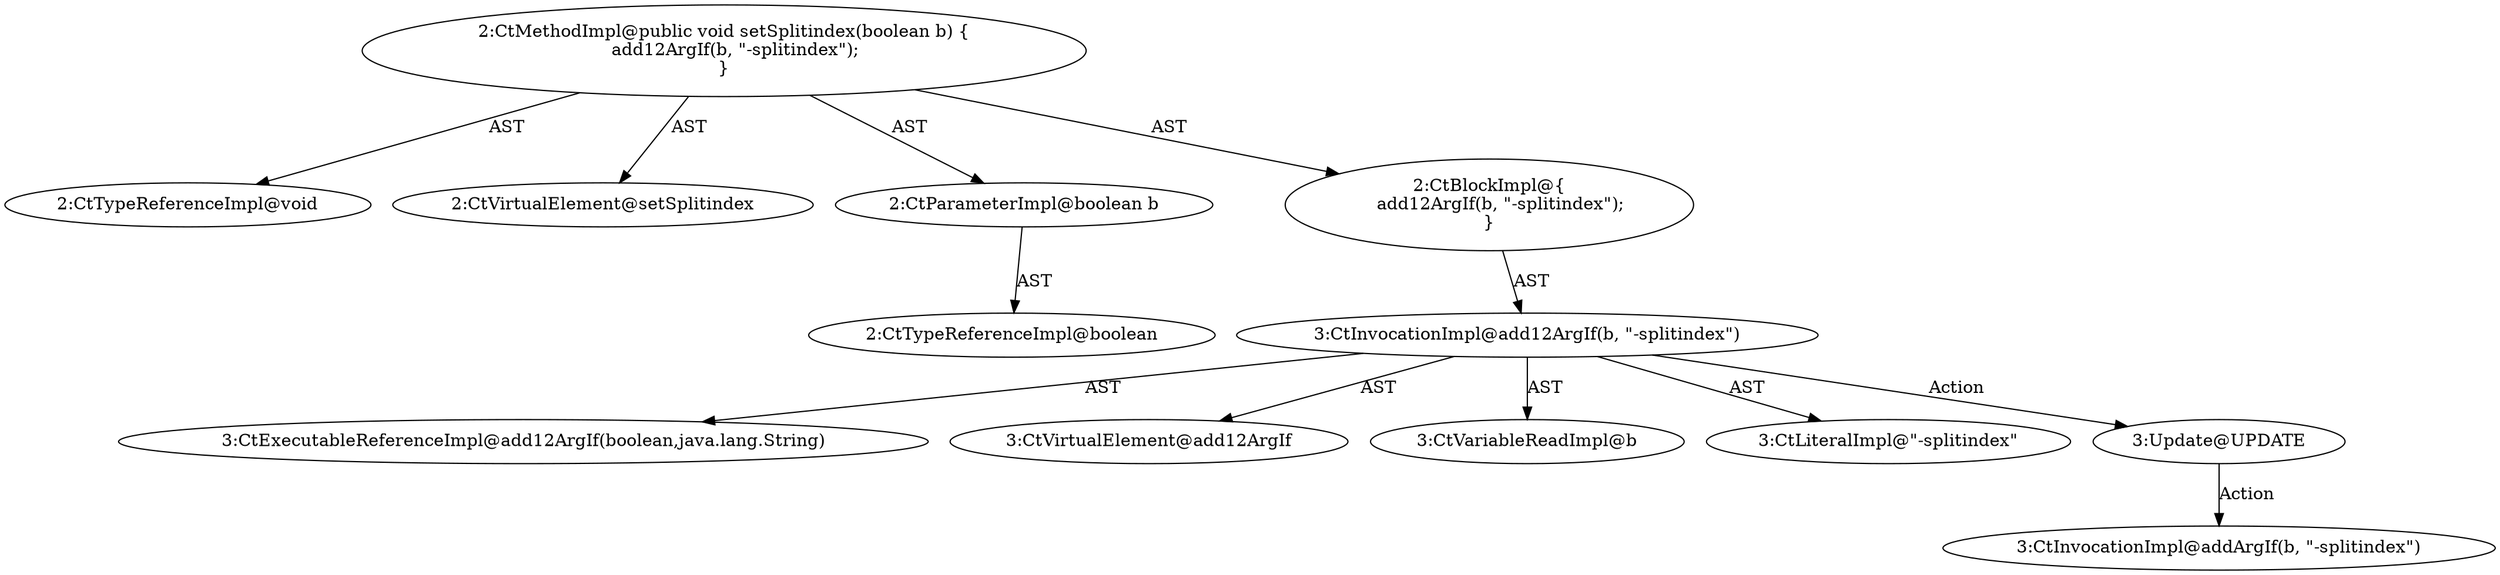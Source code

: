 digraph "setSplitindex#?,boolean" {
0 [label="2:CtTypeReferenceImpl@void" shape=ellipse]
1 [label="2:CtVirtualElement@setSplitindex" shape=ellipse]
2 [label="2:CtParameterImpl@boolean b" shape=ellipse]
3 [label="2:CtTypeReferenceImpl@boolean" shape=ellipse]
4 [label="3:CtExecutableReferenceImpl@add12ArgIf(boolean,java.lang.String)" shape=ellipse]
5 [label="3:CtVirtualElement@add12ArgIf" shape=ellipse]
6 [label="3:CtVariableReadImpl@b" shape=ellipse]
7 [label="3:CtLiteralImpl@\"-splitindex\"" shape=ellipse]
8 [label="3:CtInvocationImpl@add12ArgIf(b, \"-splitindex\")" shape=ellipse]
9 [label="2:CtBlockImpl@\{
    add12ArgIf(b, \"-splitindex\");
\}" shape=ellipse]
10 [label="2:CtMethodImpl@public void setSplitindex(boolean b) \{
    add12ArgIf(b, \"-splitindex\");
\}" shape=ellipse]
11 [label="3:Update@UPDATE" shape=ellipse]
12 [label="3:CtInvocationImpl@addArgIf(b, \"-splitindex\")" shape=ellipse]
2 -> 3 [label="AST"];
8 -> 5 [label="AST"];
8 -> 4 [label="AST"];
8 -> 6 [label="AST"];
8 -> 7 [label="AST"];
8 -> 11 [label="Action"];
9 -> 8 [label="AST"];
10 -> 1 [label="AST"];
10 -> 0 [label="AST"];
10 -> 2 [label="AST"];
10 -> 9 [label="AST"];
11 -> 12 [label="Action"];
}